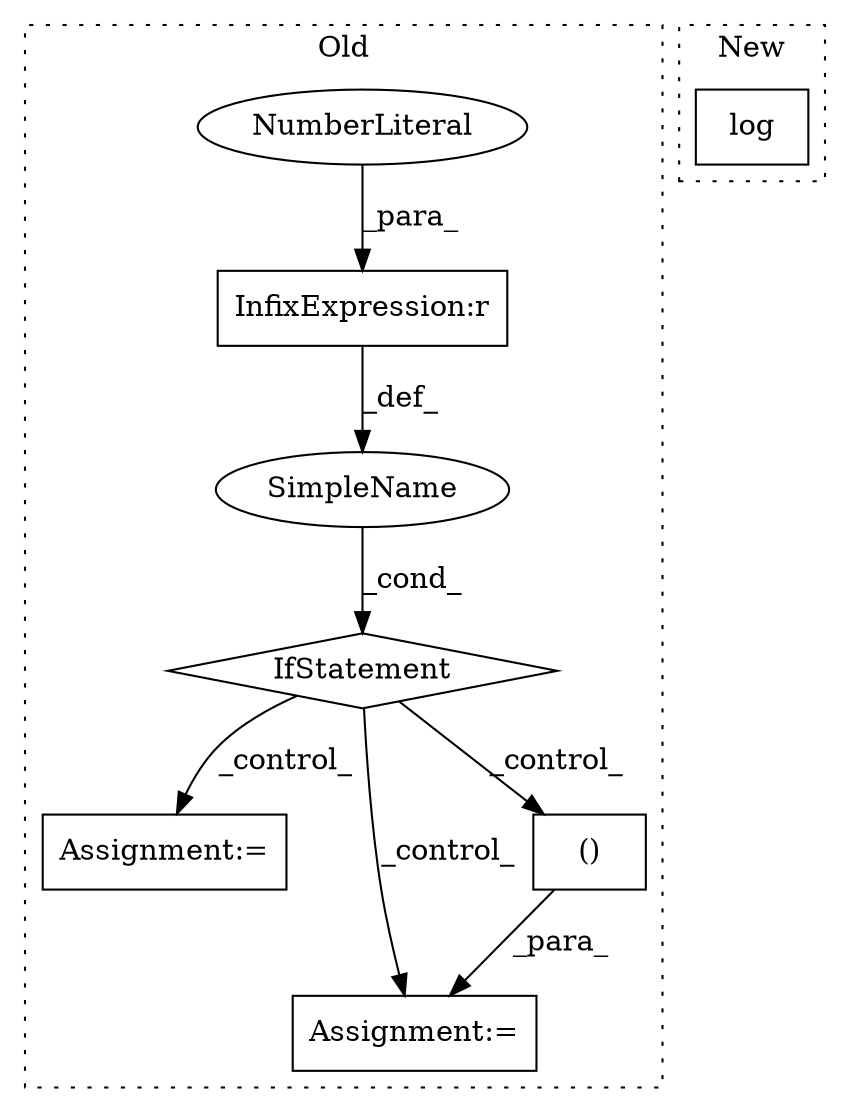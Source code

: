 digraph G {
subgraph cluster0 {
1 [label="IfStatement" a="25" s="12551,12569" l="4,2" shape="diamond"];
3 [label="Assignment:=" a="7" s="12583" l="1" shape="box"];
4 [label="SimpleName" a="42" s="" l="" shape="ellipse"];
5 [label="InfixExpression:r" a="27" s="12565" l="3" shape="box"];
6 [label="NumberLiteral" a="34" s="12568" l="1" shape="ellipse"];
7 [label="Assignment:=" a="7" s="12748" l="1" shape="box"];
8 [label="()" a="106" s="12779" l="63" shape="box"];
label = "Old";
style="dotted";
}
subgraph cluster1 {
2 [label="log" a="32" s="12896" l="5" shape="box"];
label = "New";
style="dotted";
}
1 -> 3 [label="_control_"];
1 -> 7 [label="_control_"];
1 -> 8 [label="_control_"];
4 -> 1 [label="_cond_"];
5 -> 4 [label="_def_"];
6 -> 5 [label="_para_"];
8 -> 7 [label="_para_"];
}